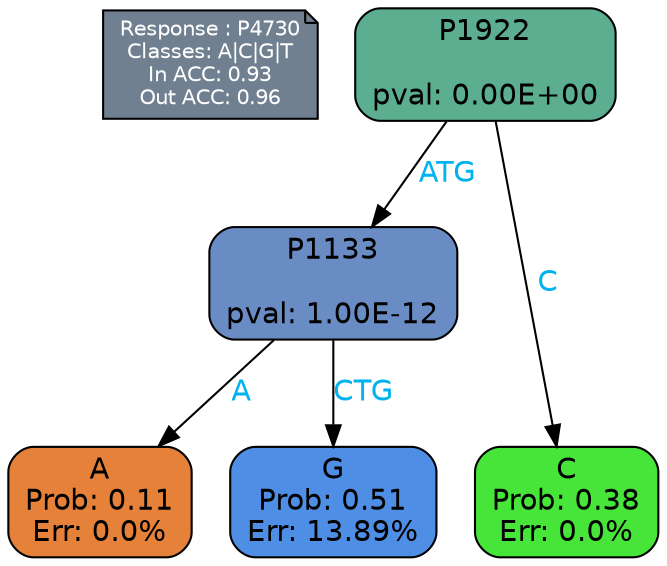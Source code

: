 digraph Tree {
node [shape=box, style="filled, rounded", color="black", fontname=helvetica] ;
graph [ranksep=equally, splines=polylines, bgcolor=transparent, dpi=600] ;
edge [fontname=helvetica] ;
LEGEND [label="Response : P4730
Classes: A|C|G|T
In ACC: 0.93
Out ACC: 0.96
",shape=note,align=left,style=filled,fillcolor="slategray",fontcolor="white",fontsize=10];1 [label="P1922

pval: 0.00E+00", fillcolor="#5cae90"] ;
2 [label="P1133

pval: 1.00E-12", fillcolor="#6a8cc5"] ;
3 [label="A
Prob: 0.11
Err: 0.0%", fillcolor="#e58139"] ;
4 [label="G
Prob: 0.51
Err: 13.89%", fillcolor="#4e8fe5"] ;
5 [label="C
Prob: 0.38
Err: 0.0%", fillcolor="#47e539"] ;
1 -> 2 [label="ATG",fontcolor=deepskyblue2] ;
1 -> 5 [label="C",fontcolor=deepskyblue2] ;
2 -> 3 [label="A",fontcolor=deepskyblue2] ;
2 -> 4 [label="CTG",fontcolor=deepskyblue2] ;
{rank = same; 3;4;5;}{rank = same; LEGEND;1;}}